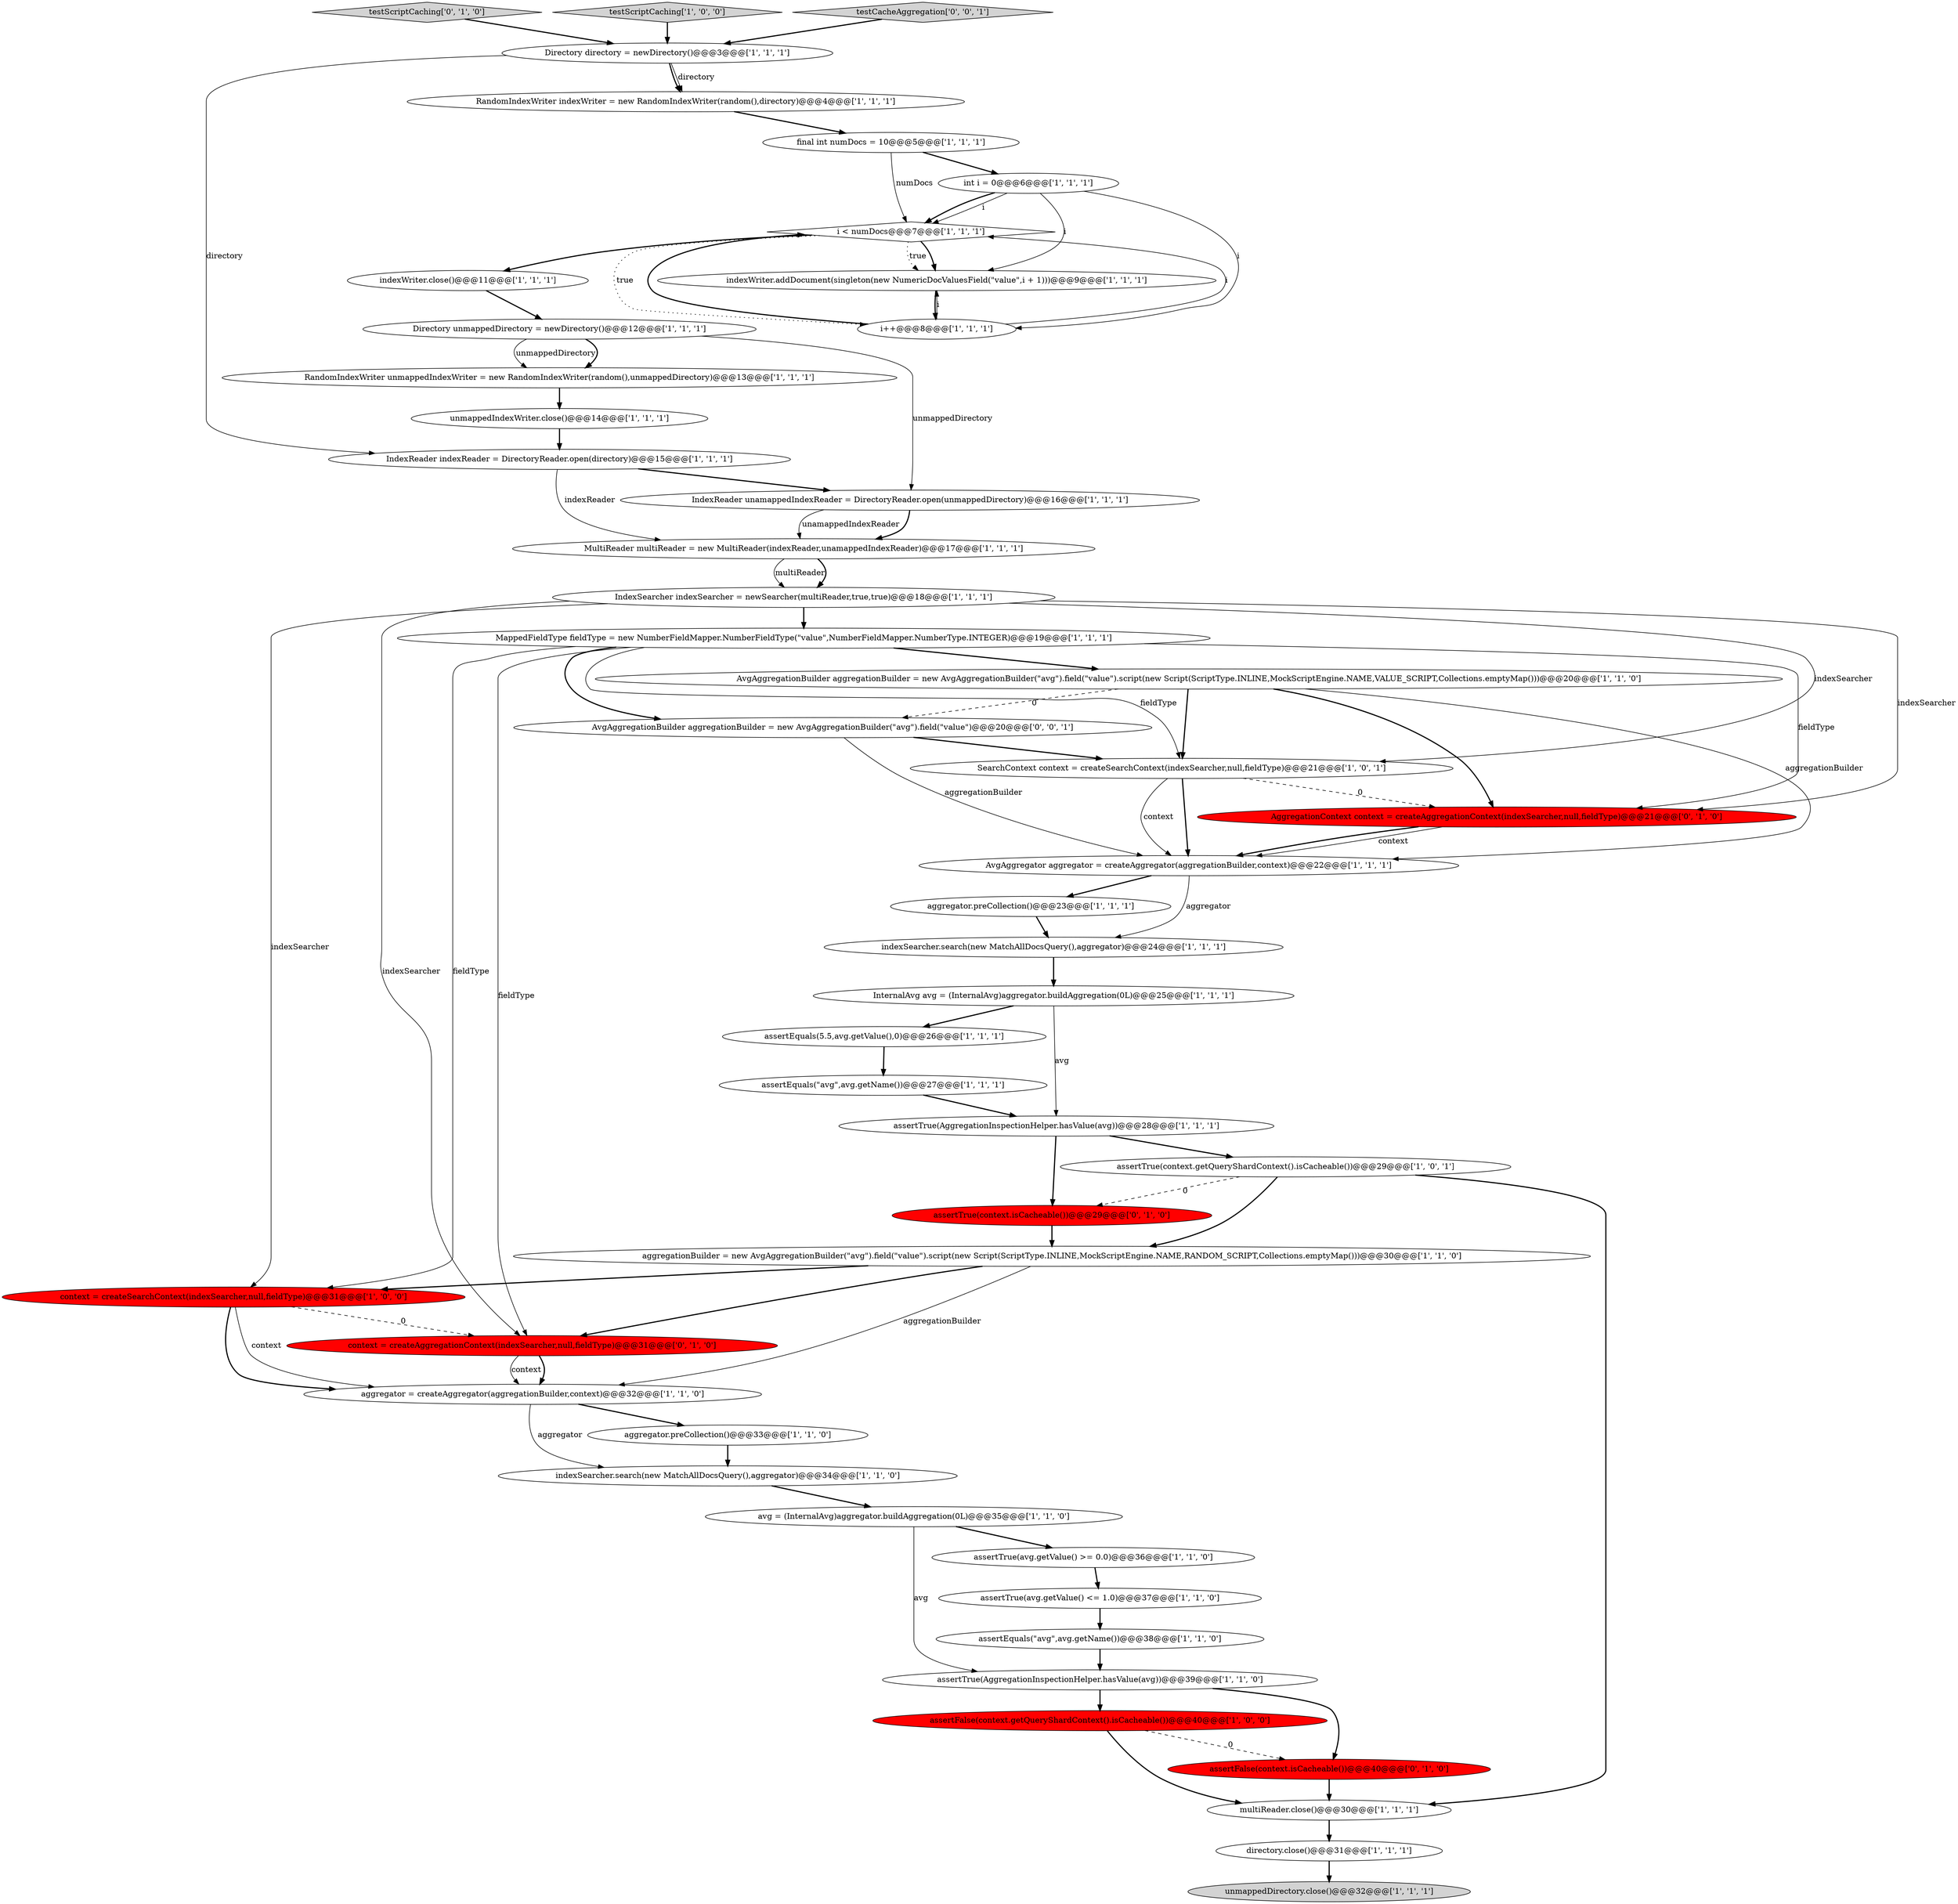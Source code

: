 digraph {
45 [style = filled, label = "testScriptCaching['0', '1', '0']", fillcolor = lightgray, shape = diamond image = "AAA0AAABBB2BBB"];
41 [style = filled, label = "assertTrue(context.isCacheable())@@@29@@@['0', '1', '0']", fillcolor = red, shape = ellipse image = "AAA1AAABBB2BBB"];
20 [style = filled, label = "final int numDocs = 10@@@5@@@['1', '1', '1']", fillcolor = white, shape = ellipse image = "AAA0AAABBB1BBB"];
37 [style = filled, label = "indexSearcher.search(new MatchAllDocsQuery(),aggregator)@@@34@@@['1', '1', '0']", fillcolor = white, shape = ellipse image = "AAA0AAABBB1BBB"];
12 [style = filled, label = "assertTrue(AggregationInspectionHelper.hasValue(avg))@@@39@@@['1', '1', '0']", fillcolor = white, shape = ellipse image = "AAA0AAABBB1BBB"];
32 [style = filled, label = "assertEquals(5.5,avg.getValue(),0)@@@26@@@['1', '1', '1']", fillcolor = white, shape = ellipse image = "AAA0AAABBB1BBB"];
29 [style = filled, label = "aggregator.preCollection()@@@23@@@['1', '1', '1']", fillcolor = white, shape = ellipse image = "AAA0AAABBB1BBB"];
19 [style = filled, label = "IndexSearcher indexSearcher = newSearcher(multiReader,true,true)@@@18@@@['1', '1', '1']", fillcolor = white, shape = ellipse image = "AAA0AAABBB1BBB"];
3 [style = filled, label = "assertEquals(\"avg\",avg.getName())@@@38@@@['1', '1', '0']", fillcolor = white, shape = ellipse image = "AAA0AAABBB1BBB"];
42 [style = filled, label = "context = createAggregationContext(indexSearcher,null,fieldType)@@@31@@@['0', '1', '0']", fillcolor = red, shape = ellipse image = "AAA1AAABBB2BBB"];
34 [style = filled, label = "indexSearcher.search(new MatchAllDocsQuery(),aggregator)@@@24@@@['1', '1', '1']", fillcolor = white, shape = ellipse image = "AAA0AAABBB1BBB"];
27 [style = filled, label = "IndexReader indexReader = DirectoryReader.open(directory)@@@15@@@['1', '1', '1']", fillcolor = white, shape = ellipse image = "AAA0AAABBB1BBB"];
4 [style = filled, label = "AvgAggregator aggregator = createAggregator(aggregationBuilder,context)@@@22@@@['1', '1', '1']", fillcolor = white, shape = ellipse image = "AAA0AAABBB1BBB"];
17 [style = filled, label = "aggregationBuilder = new AvgAggregationBuilder(\"avg\").field(\"value\").script(new Script(ScriptType.INLINE,MockScriptEngine.NAME,RANDOM_SCRIPT,Collections.emptyMap()))@@@30@@@['1', '1', '0']", fillcolor = white, shape = ellipse image = "AAA0AAABBB1BBB"];
43 [style = filled, label = "assertFalse(context.isCacheable())@@@40@@@['0', '1', '0']", fillcolor = red, shape = ellipse image = "AAA1AAABBB2BBB"];
6 [style = filled, label = "aggregator.preCollection()@@@33@@@['1', '1', '0']", fillcolor = white, shape = ellipse image = "AAA0AAABBB1BBB"];
7 [style = filled, label = "RandomIndexWriter indexWriter = new RandomIndexWriter(random(),directory)@@@4@@@['1', '1', '1']", fillcolor = white, shape = ellipse image = "AAA0AAABBB1BBB"];
13 [style = filled, label = "assertFalse(context.getQueryShardContext().isCacheable())@@@40@@@['1', '0', '0']", fillcolor = red, shape = ellipse image = "AAA1AAABBB1BBB"];
15 [style = filled, label = "assertTrue(context.getQueryShardContext().isCacheable())@@@29@@@['1', '0', '1']", fillcolor = white, shape = ellipse image = "AAA0AAABBB1BBB"];
22 [style = filled, label = "testScriptCaching['1', '0', '0']", fillcolor = lightgray, shape = diamond image = "AAA0AAABBB1BBB"];
28 [style = filled, label = "multiReader.close()@@@30@@@['1', '1', '1']", fillcolor = white, shape = ellipse image = "AAA0AAABBB1BBB"];
40 [style = filled, label = "assertTrue(AggregationInspectionHelper.hasValue(avg))@@@28@@@['1', '1', '1']", fillcolor = white, shape = ellipse image = "AAA0AAABBB1BBB"];
0 [style = filled, label = "assertEquals(\"avg\",avg.getName())@@@27@@@['1', '1', '1']", fillcolor = white, shape = ellipse image = "AAA0AAABBB1BBB"];
1 [style = filled, label = "AvgAggregationBuilder aggregationBuilder = new AvgAggregationBuilder(\"avg\").field(\"value\").script(new Script(ScriptType.INLINE,MockScriptEngine.NAME,VALUE_SCRIPT,Collections.emptyMap()))@@@20@@@['1', '1', '0']", fillcolor = white, shape = ellipse image = "AAA0AAABBB1BBB"];
5 [style = filled, label = "unmappedDirectory.close()@@@32@@@['1', '1', '1']", fillcolor = lightgray, shape = ellipse image = "AAA0AAABBB1BBB"];
23 [style = filled, label = "directory.close()@@@31@@@['1', '1', '1']", fillcolor = white, shape = ellipse image = "AAA0AAABBB1BBB"];
38 [style = filled, label = "avg = (InternalAvg)aggregator.buildAggregation(0L)@@@35@@@['1', '1', '0']", fillcolor = white, shape = ellipse image = "AAA0AAABBB1BBB"];
21 [style = filled, label = "aggregator = createAggregator(aggregationBuilder,context)@@@32@@@['1', '1', '0']", fillcolor = white, shape = ellipse image = "AAA0AAABBB1BBB"];
10 [style = filled, label = "Directory unmappedDirectory = newDirectory()@@@12@@@['1', '1', '1']", fillcolor = white, shape = ellipse image = "AAA0AAABBB1BBB"];
44 [style = filled, label = "AggregationContext context = createAggregationContext(indexSearcher,null,fieldType)@@@21@@@['0', '1', '0']", fillcolor = red, shape = ellipse image = "AAA1AAABBB2BBB"];
47 [style = filled, label = "testCacheAggregation['0', '0', '1']", fillcolor = lightgray, shape = diamond image = "AAA0AAABBB3BBB"];
18 [style = filled, label = "MappedFieldType fieldType = new NumberFieldMapper.NumberFieldType(\"value\",NumberFieldMapper.NumberType.INTEGER)@@@19@@@['1', '1', '1']", fillcolor = white, shape = ellipse image = "AAA0AAABBB1BBB"];
25 [style = filled, label = "Directory directory = newDirectory()@@@3@@@['1', '1', '1']", fillcolor = white, shape = ellipse image = "AAA0AAABBB1BBB"];
8 [style = filled, label = "MultiReader multiReader = new MultiReader(indexReader,unamappedIndexReader)@@@17@@@['1', '1', '1']", fillcolor = white, shape = ellipse image = "AAA0AAABBB1BBB"];
9 [style = filled, label = "SearchContext context = createSearchContext(indexSearcher,null,fieldType)@@@21@@@['1', '0', '1']", fillcolor = white, shape = ellipse image = "AAA0AAABBB1BBB"];
14 [style = filled, label = "indexWriter.close()@@@11@@@['1', '1', '1']", fillcolor = white, shape = ellipse image = "AAA0AAABBB1BBB"];
33 [style = filled, label = "assertTrue(avg.getValue() <= 1.0)@@@37@@@['1', '1', '0']", fillcolor = white, shape = ellipse image = "AAA0AAABBB1BBB"];
35 [style = filled, label = "context = createSearchContext(indexSearcher,null,fieldType)@@@31@@@['1', '0', '0']", fillcolor = red, shape = ellipse image = "AAA1AAABBB1BBB"];
36 [style = filled, label = "indexWriter.addDocument(singleton(new NumericDocValuesField(\"value\",i + 1)))@@@9@@@['1', '1', '1']", fillcolor = white, shape = ellipse image = "AAA0AAABBB1BBB"];
30 [style = filled, label = "i++@@@8@@@['1', '1', '1']", fillcolor = white, shape = ellipse image = "AAA0AAABBB1BBB"];
11 [style = filled, label = "RandomIndexWriter unmappedIndexWriter = new RandomIndexWriter(random(),unmappedDirectory)@@@13@@@['1', '1', '1']", fillcolor = white, shape = ellipse image = "AAA0AAABBB1BBB"];
31 [style = filled, label = "i < numDocs@@@7@@@['1', '1', '1']", fillcolor = white, shape = diamond image = "AAA0AAABBB1BBB"];
46 [style = filled, label = "AvgAggregationBuilder aggregationBuilder = new AvgAggregationBuilder(\"avg\").field(\"value\")@@@20@@@['0', '0', '1']", fillcolor = white, shape = ellipse image = "AAA0AAABBB3BBB"];
16 [style = filled, label = "InternalAvg avg = (InternalAvg)aggregator.buildAggregation(0L)@@@25@@@['1', '1', '1']", fillcolor = white, shape = ellipse image = "AAA0AAABBB1BBB"];
24 [style = filled, label = "int i = 0@@@6@@@['1', '1', '1']", fillcolor = white, shape = ellipse image = "AAA0AAABBB1BBB"];
39 [style = filled, label = "IndexReader unamappedIndexReader = DirectoryReader.open(unmappedDirectory)@@@16@@@['1', '1', '1']", fillcolor = white, shape = ellipse image = "AAA0AAABBB1BBB"];
2 [style = filled, label = "assertTrue(avg.getValue() >= 0.0)@@@36@@@['1', '1', '0']", fillcolor = white, shape = ellipse image = "AAA0AAABBB1BBB"];
26 [style = filled, label = "unmappedIndexWriter.close()@@@14@@@['1', '1', '1']", fillcolor = white, shape = ellipse image = "AAA0AAABBB1BBB"];
1->4 [style = solid, label="aggregationBuilder"];
32->0 [style = bold, label=""];
10->11 [style = solid, label="unmappedDirectory"];
40->15 [style = bold, label=""];
29->34 [style = bold, label=""];
46->4 [style = solid, label="aggregationBuilder"];
19->44 [style = solid, label="indexSearcher"];
15->17 [style = bold, label=""];
45->25 [style = bold, label=""];
37->38 [style = bold, label=""];
16->40 [style = solid, label="avg"];
4->34 [style = solid, label="aggregator"];
18->46 [style = bold, label=""];
0->40 [style = bold, label=""];
42->21 [style = bold, label=""];
8->19 [style = solid, label="multiReader"];
17->21 [style = solid, label="aggregationBuilder"];
17->35 [style = bold, label=""];
10->11 [style = bold, label=""];
31->14 [style = bold, label=""];
22->25 [style = bold, label=""];
19->18 [style = bold, label=""];
33->3 [style = bold, label=""];
1->44 [style = bold, label=""];
25->7 [style = solid, label="directory"];
39->8 [style = bold, label=""];
14->10 [style = bold, label=""];
16->32 [style = bold, label=""];
25->27 [style = solid, label="directory"];
17->42 [style = bold, label=""];
25->7 [style = bold, label=""];
9->4 [style = solid, label="context"];
35->21 [style = bold, label=""];
18->9 [style = solid, label="fieldType"];
38->2 [style = bold, label=""];
31->30 [style = dotted, label="true"];
36->30 [style = bold, label=""];
26->27 [style = bold, label=""];
38->12 [style = solid, label="avg"];
47->25 [style = bold, label=""];
18->1 [style = bold, label=""];
44->4 [style = bold, label=""];
30->36 [style = solid, label="i"];
1->46 [style = dashed, label="0"];
2->33 [style = bold, label=""];
10->39 [style = solid, label="unmappedDirectory"];
42->21 [style = solid, label="context"];
11->26 [style = bold, label=""];
13->43 [style = dashed, label="0"];
46->9 [style = bold, label=""];
23->5 [style = bold, label=""];
21->37 [style = solid, label="aggregator"];
35->42 [style = dashed, label="0"];
31->36 [style = bold, label=""];
4->29 [style = bold, label=""];
7->20 [style = bold, label=""];
3->12 [style = bold, label=""];
27->8 [style = solid, label="indexReader"];
15->41 [style = dashed, label="0"];
1->9 [style = bold, label=""];
6->37 [style = bold, label=""];
12->13 [style = bold, label=""];
27->39 [style = bold, label=""];
35->21 [style = solid, label="context"];
24->31 [style = bold, label=""];
15->28 [style = bold, label=""];
9->44 [style = dashed, label="0"];
30->31 [style = bold, label=""];
28->23 [style = bold, label=""];
34->16 [style = bold, label=""];
18->42 [style = solid, label="fieldType"];
12->43 [style = bold, label=""];
20->31 [style = solid, label="numDocs"];
30->31 [style = solid, label="i"];
18->35 [style = solid, label="fieldType"];
21->6 [style = bold, label=""];
39->8 [style = solid, label="unamappedIndexReader"];
8->19 [style = bold, label=""];
9->4 [style = bold, label=""];
44->4 [style = solid, label="context"];
19->42 [style = solid, label="indexSearcher"];
24->30 [style = solid, label="i"];
18->44 [style = solid, label="fieldType"];
19->35 [style = solid, label="indexSearcher"];
43->28 [style = bold, label=""];
24->36 [style = solid, label="i"];
41->17 [style = bold, label=""];
24->31 [style = solid, label="i"];
40->41 [style = bold, label=""];
19->9 [style = solid, label="indexSearcher"];
20->24 [style = bold, label=""];
31->36 [style = dotted, label="true"];
13->28 [style = bold, label=""];
}
